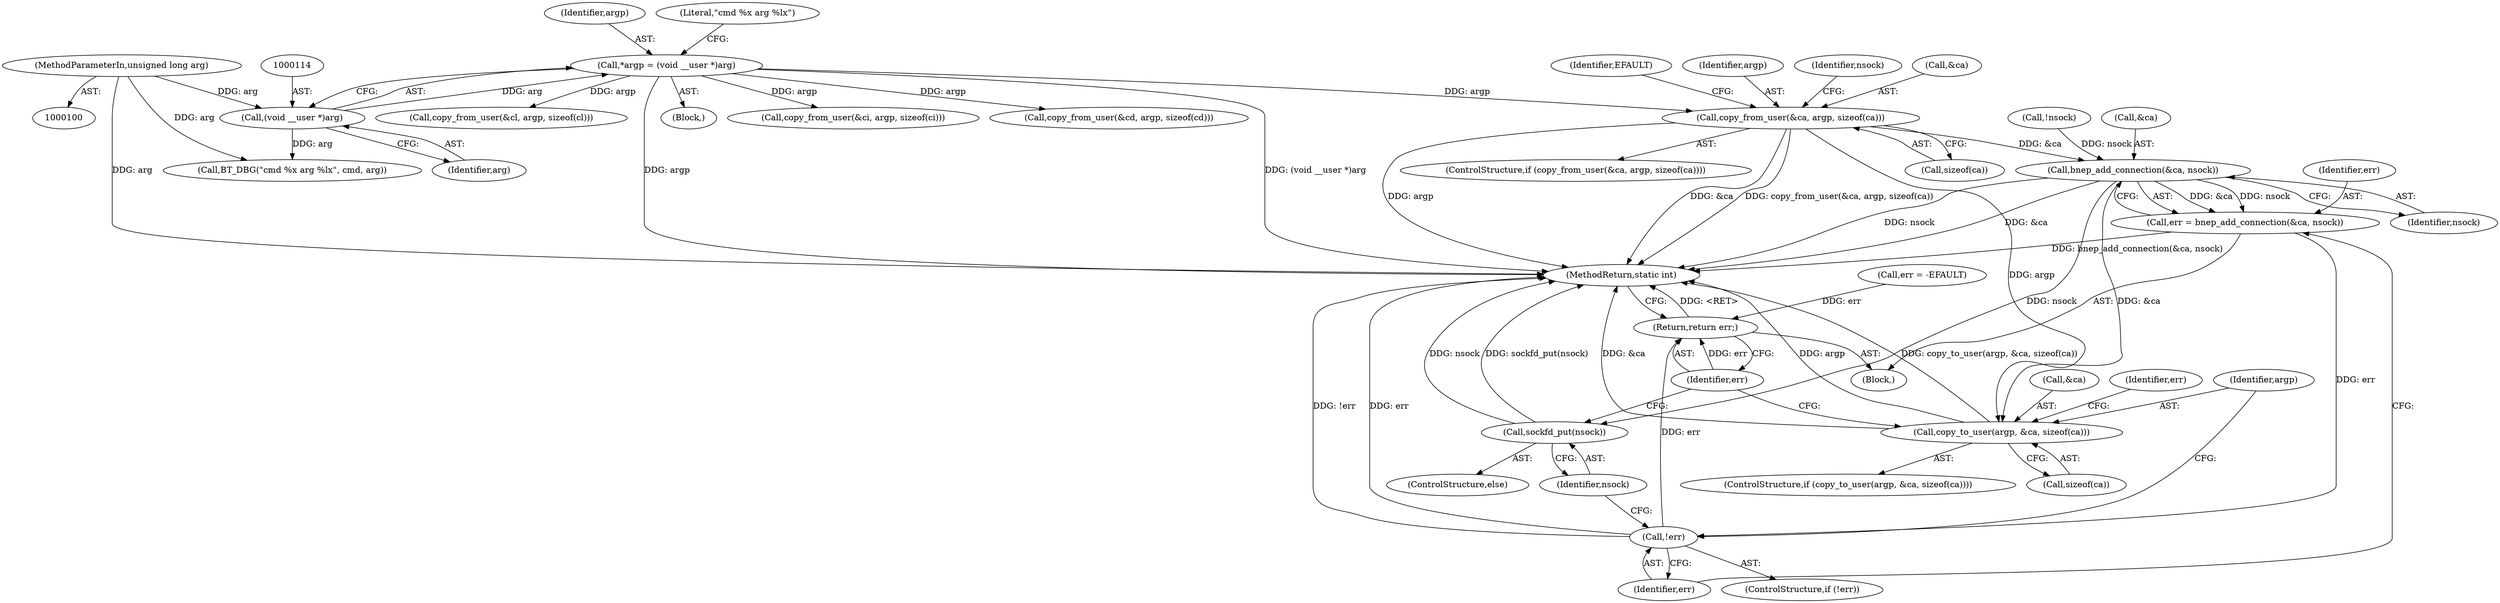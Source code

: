 digraph "0_linux_43629f8f5ea32a998d06d1bb41eefa0e821ff573@API" {
"1000133" [label="(Call,copy_from_user(&ca, argp, sizeof(ca)))"];
"1000111" [label="(Call,*argp = (void __user *)arg)"];
"1000113" [label="(Call,(void __user *)arg)"];
"1000103" [label="(MethodParameterIn,unsigned long arg)"];
"1000183" [label="(Call,bnep_add_connection(&ca, nsock))"];
"1000181" [label="(Call,err = bnep_add_connection(&ca, nsock))"];
"1000188" [label="(Call,!err)"];
"1000205" [label="(Return,return err;)"];
"1000192" [label="(Call,copy_to_user(argp, &ca, sizeof(ca)))"];
"1000203" [label="(Call,sockfd_put(nsock))"];
"1000198" [label="(Call,err = -EFAULT)"];
"1000104" [label="(Block,)"];
"1000103" [label="(MethodParameterIn,unsigned long arg)"];
"1000202" [label="(ControlStructure,else)"];
"1000111" [label="(Call,*argp = (void __user *)arg)"];
"1000191" [label="(ControlStructure,if (copy_to_user(argp, &ca, sizeof(ca))))"];
"1000187" [label="(ControlStructure,if (!err))"];
"1000115" [label="(Identifier,arg)"];
"1000132" [label="(ControlStructure,if (copy_from_user(&ca, argp, sizeof(ca))))"];
"1000194" [label="(Call,&ca)"];
"1000271" [label="(Call,copy_from_user(&ci, argp, sizeof(ci)))"];
"1000199" [label="(Identifier,err)"];
"1000204" [label="(Identifier,nsock)"];
"1000189" [label="(Identifier,err)"];
"1000203" [label="(Call,sockfd_put(nsock))"];
"1000216" [label="(Call,copy_from_user(&cd, argp, sizeof(cd)))"];
"1000136" [label="(Identifier,argp)"];
"1000192" [label="(Call,copy_to_user(argp, &ca, sizeof(ca)))"];
"1000143" [label="(Identifier,nsock)"];
"1000188" [label="(Call,!err)"];
"1000181" [label="(Call,err = bnep_add_connection(&ca, nsock))"];
"1000205" [label="(Return,return err;)"];
"1000134" [label="(Call,&ca)"];
"1000206" [label="(Identifier,err)"];
"1000196" [label="(Call,sizeof(ca))"];
"1000123" [label="(Block,)"];
"1000133" [label="(Call,copy_from_user(&ca, argp, sizeof(ca)))"];
"1000184" [label="(Call,&ca)"];
"1000182" [label="(Identifier,err)"];
"1000113" [label="(Call,(void __user *)arg)"];
"1000141" [label="(Identifier,EFAULT)"];
"1000112" [label="(Identifier,argp)"];
"1000186" [label="(Identifier,nsock)"];
"1000151" [label="(Call,!nsock)"];
"1000183" [label="(Call,bnep_add_connection(&ca, nsock))"];
"1000193" [label="(Identifier,argp)"];
"1000118" [label="(Literal,\"cmd %x arg %lx\")"];
"1000306" [label="(MethodReturn,static int)"];
"1000137" [label="(Call,sizeof(ca))"];
"1000231" [label="(Call,copy_from_user(&cl, argp, sizeof(cl)))"];
"1000117" [label="(Call,BT_DBG(\"cmd %x arg %lx\", cmd, arg))"];
"1000133" -> "1000132"  [label="AST: "];
"1000133" -> "1000137"  [label="CFG: "];
"1000134" -> "1000133"  [label="AST: "];
"1000136" -> "1000133"  [label="AST: "];
"1000137" -> "1000133"  [label="AST: "];
"1000141" -> "1000133"  [label="CFG: "];
"1000143" -> "1000133"  [label="CFG: "];
"1000133" -> "1000306"  [label="DDG: &ca"];
"1000133" -> "1000306"  [label="DDG: copy_from_user(&ca, argp, sizeof(ca))"];
"1000133" -> "1000306"  [label="DDG: argp"];
"1000111" -> "1000133"  [label="DDG: argp"];
"1000133" -> "1000183"  [label="DDG: &ca"];
"1000133" -> "1000192"  [label="DDG: argp"];
"1000111" -> "1000104"  [label="AST: "];
"1000111" -> "1000113"  [label="CFG: "];
"1000112" -> "1000111"  [label="AST: "];
"1000113" -> "1000111"  [label="AST: "];
"1000118" -> "1000111"  [label="CFG: "];
"1000111" -> "1000306"  [label="DDG: argp"];
"1000111" -> "1000306"  [label="DDG: (void __user *)arg"];
"1000113" -> "1000111"  [label="DDG: arg"];
"1000111" -> "1000216"  [label="DDG: argp"];
"1000111" -> "1000231"  [label="DDG: argp"];
"1000111" -> "1000271"  [label="DDG: argp"];
"1000113" -> "1000115"  [label="CFG: "];
"1000114" -> "1000113"  [label="AST: "];
"1000115" -> "1000113"  [label="AST: "];
"1000103" -> "1000113"  [label="DDG: arg"];
"1000113" -> "1000117"  [label="DDG: arg"];
"1000103" -> "1000100"  [label="AST: "];
"1000103" -> "1000306"  [label="DDG: arg"];
"1000103" -> "1000117"  [label="DDG: arg"];
"1000183" -> "1000181"  [label="AST: "];
"1000183" -> "1000186"  [label="CFG: "];
"1000184" -> "1000183"  [label="AST: "];
"1000186" -> "1000183"  [label="AST: "];
"1000181" -> "1000183"  [label="CFG: "];
"1000183" -> "1000306"  [label="DDG: nsock"];
"1000183" -> "1000306"  [label="DDG: &ca"];
"1000183" -> "1000181"  [label="DDG: &ca"];
"1000183" -> "1000181"  [label="DDG: nsock"];
"1000151" -> "1000183"  [label="DDG: nsock"];
"1000183" -> "1000192"  [label="DDG: &ca"];
"1000183" -> "1000203"  [label="DDG: nsock"];
"1000181" -> "1000123"  [label="AST: "];
"1000182" -> "1000181"  [label="AST: "];
"1000189" -> "1000181"  [label="CFG: "];
"1000181" -> "1000306"  [label="DDG: bnep_add_connection(&ca, nsock)"];
"1000181" -> "1000188"  [label="DDG: err"];
"1000188" -> "1000187"  [label="AST: "];
"1000188" -> "1000189"  [label="CFG: "];
"1000189" -> "1000188"  [label="AST: "];
"1000193" -> "1000188"  [label="CFG: "];
"1000204" -> "1000188"  [label="CFG: "];
"1000188" -> "1000306"  [label="DDG: !err"];
"1000188" -> "1000306"  [label="DDG: err"];
"1000188" -> "1000205"  [label="DDG: err"];
"1000205" -> "1000123"  [label="AST: "];
"1000205" -> "1000206"  [label="CFG: "];
"1000206" -> "1000205"  [label="AST: "];
"1000306" -> "1000205"  [label="CFG: "];
"1000205" -> "1000306"  [label="DDG: <RET>"];
"1000206" -> "1000205"  [label="DDG: err"];
"1000198" -> "1000205"  [label="DDG: err"];
"1000192" -> "1000191"  [label="AST: "];
"1000192" -> "1000196"  [label="CFG: "];
"1000193" -> "1000192"  [label="AST: "];
"1000194" -> "1000192"  [label="AST: "];
"1000196" -> "1000192"  [label="AST: "];
"1000199" -> "1000192"  [label="CFG: "];
"1000206" -> "1000192"  [label="CFG: "];
"1000192" -> "1000306"  [label="DDG: &ca"];
"1000192" -> "1000306"  [label="DDG: argp"];
"1000192" -> "1000306"  [label="DDG: copy_to_user(argp, &ca, sizeof(ca))"];
"1000203" -> "1000202"  [label="AST: "];
"1000203" -> "1000204"  [label="CFG: "];
"1000204" -> "1000203"  [label="AST: "];
"1000206" -> "1000203"  [label="CFG: "];
"1000203" -> "1000306"  [label="DDG: sockfd_put(nsock)"];
"1000203" -> "1000306"  [label="DDG: nsock"];
}
